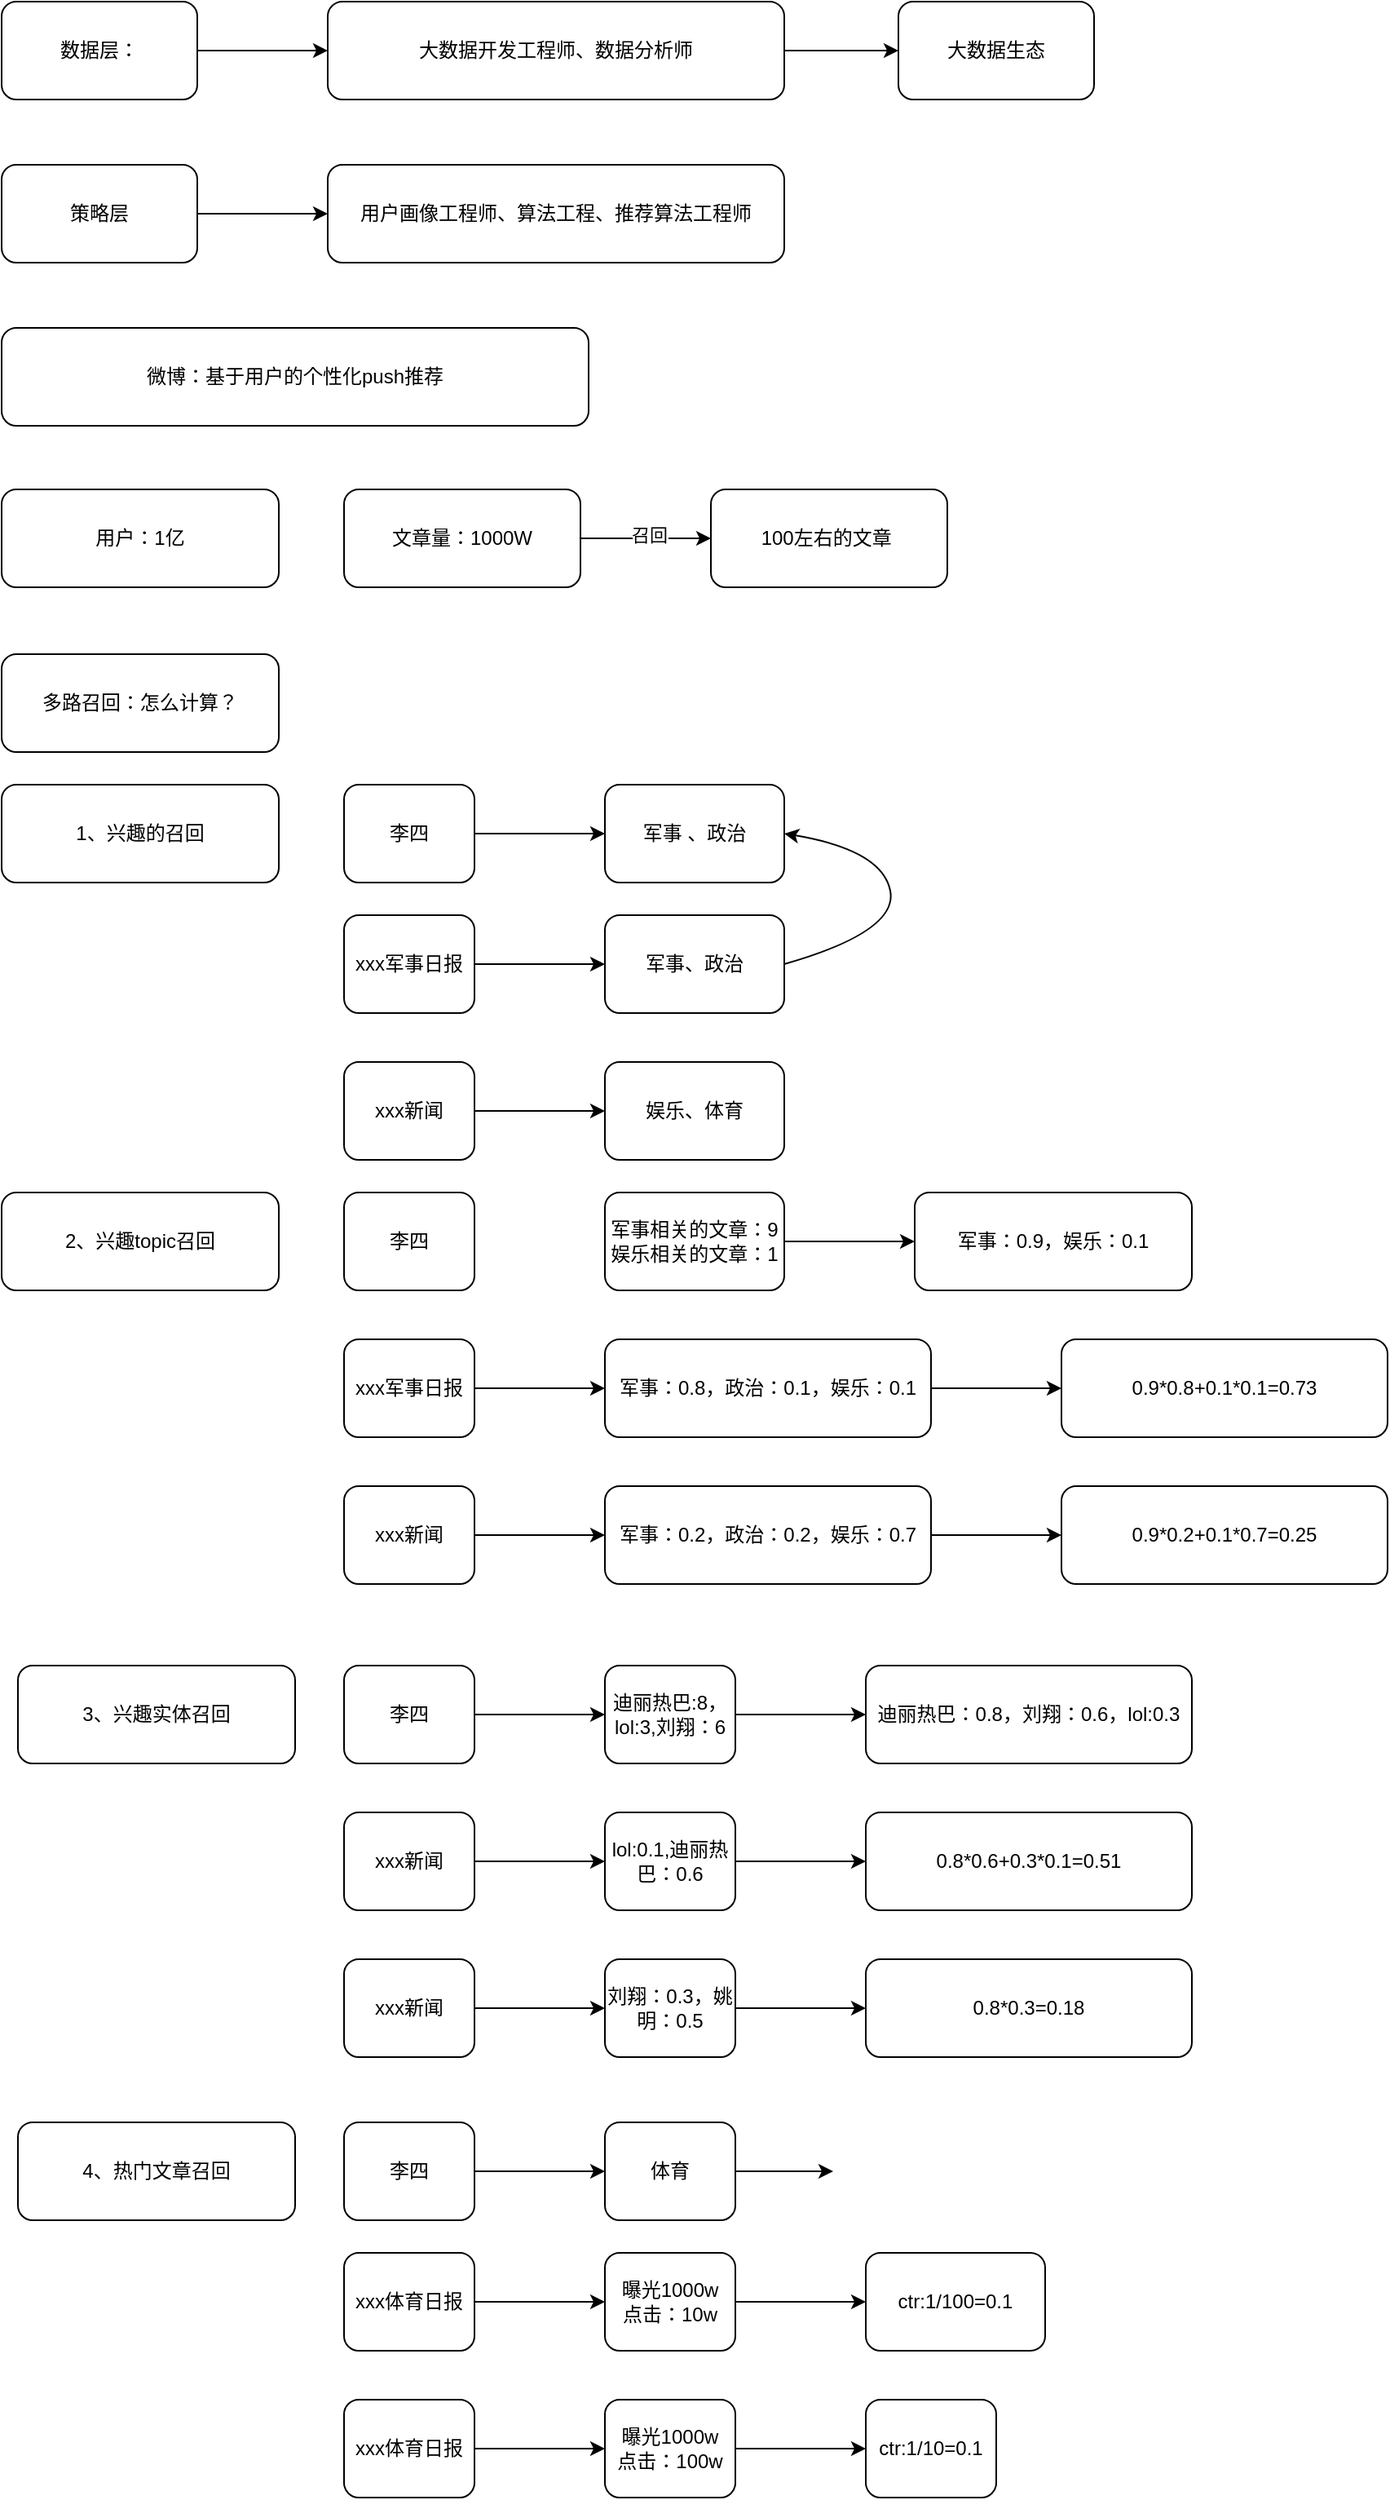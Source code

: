 <mxfile version="14.7.3" type="github">
  <diagram id="aGjBzYPCcA2h3IF1zO_B" name="Page-1">
    <mxGraphModel dx="946" dy="640" grid="1" gridSize="10" guides="1" tooltips="1" connect="1" arrows="1" fold="1" page="1" pageScale="1" pageWidth="850" pageHeight="1100" math="0" shadow="0">
      <root>
        <mxCell id="0" />
        <mxCell id="1" parent="0" />
        <mxCell id="DoGWMMPVOWEvS4FoPDLW-3" value="" style="edgeStyle=orthogonalEdgeStyle;rounded=0;orthogonalLoop=1;jettySize=auto;html=1;" edge="1" parent="1" source="DoGWMMPVOWEvS4FoPDLW-1" target="DoGWMMPVOWEvS4FoPDLW-2">
          <mxGeometry relative="1" as="geometry" />
        </mxCell>
        <mxCell id="DoGWMMPVOWEvS4FoPDLW-1" value="数据层：" style="rounded=1;whiteSpace=wrap;html=1;" vertex="1" parent="1">
          <mxGeometry x="70" y="60" width="120" height="60" as="geometry" />
        </mxCell>
        <mxCell id="DoGWMMPVOWEvS4FoPDLW-5" value="" style="edgeStyle=orthogonalEdgeStyle;rounded=0;orthogonalLoop=1;jettySize=auto;html=1;" edge="1" parent="1" source="DoGWMMPVOWEvS4FoPDLW-2" target="DoGWMMPVOWEvS4FoPDLW-4">
          <mxGeometry relative="1" as="geometry" />
        </mxCell>
        <mxCell id="DoGWMMPVOWEvS4FoPDLW-2" value="大数据开发工程师、数据分析师" style="rounded=1;whiteSpace=wrap;html=1;" vertex="1" parent="1">
          <mxGeometry x="270" y="60" width="280" height="60" as="geometry" />
        </mxCell>
        <mxCell id="DoGWMMPVOWEvS4FoPDLW-4" value="大数据生态" style="rounded=1;whiteSpace=wrap;html=1;" vertex="1" parent="1">
          <mxGeometry x="620" y="60" width="120" height="60" as="geometry" />
        </mxCell>
        <mxCell id="DoGWMMPVOWEvS4FoPDLW-8" value="" style="edgeStyle=orthogonalEdgeStyle;rounded=0;orthogonalLoop=1;jettySize=auto;html=1;" edge="1" parent="1" source="DoGWMMPVOWEvS4FoPDLW-6" target="DoGWMMPVOWEvS4FoPDLW-7">
          <mxGeometry relative="1" as="geometry" />
        </mxCell>
        <mxCell id="DoGWMMPVOWEvS4FoPDLW-6" value="策略层" style="rounded=1;whiteSpace=wrap;html=1;" vertex="1" parent="1">
          <mxGeometry x="70" y="160" width="120" height="60" as="geometry" />
        </mxCell>
        <mxCell id="DoGWMMPVOWEvS4FoPDLW-7" value="用户画像工程师、算法工程、推荐算法工程师" style="rounded=1;whiteSpace=wrap;html=1;" vertex="1" parent="1">
          <mxGeometry x="270" y="160" width="280" height="60" as="geometry" />
        </mxCell>
        <mxCell id="DoGWMMPVOWEvS4FoPDLW-11" value="微博：基于用户的个性化push推荐" style="rounded=1;whiteSpace=wrap;html=1;" vertex="1" parent="1">
          <mxGeometry x="70" y="260" width="360" height="60" as="geometry" />
        </mxCell>
        <mxCell id="DoGWMMPVOWEvS4FoPDLW-12" value="用户：1亿" style="rounded=1;whiteSpace=wrap;html=1;" vertex="1" parent="1">
          <mxGeometry x="70" y="359" width="170" height="60" as="geometry" />
        </mxCell>
        <mxCell id="DoGWMMPVOWEvS4FoPDLW-16" value="" style="edgeStyle=orthogonalEdgeStyle;rounded=0;orthogonalLoop=1;jettySize=auto;html=1;" edge="1" parent="1" source="DoGWMMPVOWEvS4FoPDLW-13" target="DoGWMMPVOWEvS4FoPDLW-15">
          <mxGeometry relative="1" as="geometry" />
        </mxCell>
        <mxCell id="DoGWMMPVOWEvS4FoPDLW-17" value="召回" style="edgeLabel;html=1;align=center;verticalAlign=middle;resizable=0;points=[];" vertex="1" connectable="0" parent="DoGWMMPVOWEvS4FoPDLW-16">
          <mxGeometry x="0.05" y="2" relative="1" as="geometry">
            <mxPoint as="offset" />
          </mxGeometry>
        </mxCell>
        <mxCell id="DoGWMMPVOWEvS4FoPDLW-13" value="文章量：1000W" style="rounded=1;whiteSpace=wrap;html=1;" vertex="1" parent="1">
          <mxGeometry x="280" y="359" width="145" height="60" as="geometry" />
        </mxCell>
        <mxCell id="DoGWMMPVOWEvS4FoPDLW-14" value="多路召回：怎么计算？" style="rounded=1;whiteSpace=wrap;html=1;" vertex="1" parent="1">
          <mxGeometry x="70" y="460" width="170" height="60" as="geometry" />
        </mxCell>
        <mxCell id="DoGWMMPVOWEvS4FoPDLW-15" value="100左右的文章&amp;nbsp;" style="rounded=1;whiteSpace=wrap;html=1;" vertex="1" parent="1">
          <mxGeometry x="505" y="359" width="145" height="60" as="geometry" />
        </mxCell>
        <mxCell id="DoGWMMPVOWEvS4FoPDLW-19" value="1、兴趣的召回" style="rounded=1;whiteSpace=wrap;html=1;" vertex="1" parent="1">
          <mxGeometry x="70" y="540" width="170" height="60" as="geometry" />
        </mxCell>
        <mxCell id="DoGWMMPVOWEvS4FoPDLW-23" value="" style="edgeStyle=orthogonalEdgeStyle;rounded=0;orthogonalLoop=1;jettySize=auto;html=1;" edge="1" parent="1" source="DoGWMMPVOWEvS4FoPDLW-20" target="DoGWMMPVOWEvS4FoPDLW-22">
          <mxGeometry relative="1" as="geometry" />
        </mxCell>
        <mxCell id="DoGWMMPVOWEvS4FoPDLW-20" value="李四" style="rounded=1;whiteSpace=wrap;html=1;" vertex="1" parent="1">
          <mxGeometry x="280" y="540" width="80" height="60" as="geometry" />
        </mxCell>
        <mxCell id="DoGWMMPVOWEvS4FoPDLW-22" value="军事 、政治" style="rounded=1;whiteSpace=wrap;html=1;" vertex="1" parent="1">
          <mxGeometry x="440" y="540" width="110" height="60" as="geometry" />
        </mxCell>
        <mxCell id="DoGWMMPVOWEvS4FoPDLW-27" value="" style="edgeStyle=orthogonalEdgeStyle;rounded=0;orthogonalLoop=1;jettySize=auto;html=1;" edge="1" parent="1" source="DoGWMMPVOWEvS4FoPDLW-24" target="DoGWMMPVOWEvS4FoPDLW-26">
          <mxGeometry relative="1" as="geometry" />
        </mxCell>
        <mxCell id="DoGWMMPVOWEvS4FoPDLW-24" value="xxx军事日报" style="rounded=1;whiteSpace=wrap;html=1;" vertex="1" parent="1">
          <mxGeometry x="280" y="620" width="80" height="60" as="geometry" />
        </mxCell>
        <mxCell id="DoGWMMPVOWEvS4FoPDLW-26" value="军事、政治" style="rounded=1;whiteSpace=wrap;html=1;" vertex="1" parent="1">
          <mxGeometry x="440" y="620" width="110" height="60" as="geometry" />
        </mxCell>
        <mxCell id="DoGWMMPVOWEvS4FoPDLW-30" value="" style="edgeStyle=orthogonalEdgeStyle;rounded=0;orthogonalLoop=1;jettySize=auto;html=1;" edge="1" parent="1" source="DoGWMMPVOWEvS4FoPDLW-28" target="DoGWMMPVOWEvS4FoPDLW-29">
          <mxGeometry relative="1" as="geometry" />
        </mxCell>
        <mxCell id="DoGWMMPVOWEvS4FoPDLW-28" value="xxx新闻" style="rounded=1;whiteSpace=wrap;html=1;" vertex="1" parent="1">
          <mxGeometry x="280" y="710" width="80" height="60" as="geometry" />
        </mxCell>
        <mxCell id="DoGWMMPVOWEvS4FoPDLW-29" value="娱乐、体育" style="rounded=1;whiteSpace=wrap;html=1;" vertex="1" parent="1">
          <mxGeometry x="440" y="710" width="110" height="60" as="geometry" />
        </mxCell>
        <mxCell id="DoGWMMPVOWEvS4FoPDLW-31" value="" style="curved=1;endArrow=classic;html=1;entryX=1;entryY=0.5;entryDx=0;entryDy=0;" edge="1" parent="1" target="DoGWMMPVOWEvS4FoPDLW-22">
          <mxGeometry width="50" height="50" relative="1" as="geometry">
            <mxPoint x="550" y="650" as="sourcePoint" />
            <mxPoint x="600" y="600" as="targetPoint" />
            <Array as="points">
              <mxPoint x="620" y="630" />
              <mxPoint x="610" y="580" />
            </Array>
          </mxGeometry>
        </mxCell>
        <mxCell id="DoGWMMPVOWEvS4FoPDLW-32" value="2、兴趣topic召回" style="rounded=1;whiteSpace=wrap;html=1;" vertex="1" parent="1">
          <mxGeometry x="70" y="790" width="170" height="60" as="geometry" />
        </mxCell>
        <mxCell id="DoGWMMPVOWEvS4FoPDLW-33" value="李四" style="rounded=1;whiteSpace=wrap;html=1;" vertex="1" parent="1">
          <mxGeometry x="280" y="790" width="80" height="60" as="geometry" />
        </mxCell>
        <mxCell id="DoGWMMPVOWEvS4FoPDLW-36" value="" style="edgeStyle=orthogonalEdgeStyle;rounded=0;orthogonalLoop=1;jettySize=auto;html=1;" edge="1" parent="1" source="DoGWMMPVOWEvS4FoPDLW-34" target="DoGWMMPVOWEvS4FoPDLW-35">
          <mxGeometry relative="1" as="geometry" />
        </mxCell>
        <mxCell id="DoGWMMPVOWEvS4FoPDLW-34" value="军事相关的文章：9&lt;br&gt;娱乐相关的文章：1" style="rounded=1;whiteSpace=wrap;html=1;" vertex="1" parent="1">
          <mxGeometry x="440" y="790" width="110" height="60" as="geometry" />
        </mxCell>
        <mxCell id="DoGWMMPVOWEvS4FoPDLW-35" value="军事：0.9，娱乐：0.1" style="rounded=1;whiteSpace=wrap;html=1;" vertex="1" parent="1">
          <mxGeometry x="630" y="790" width="170" height="60" as="geometry" />
        </mxCell>
        <mxCell id="DoGWMMPVOWEvS4FoPDLW-39" value="" style="edgeStyle=orthogonalEdgeStyle;rounded=0;orthogonalLoop=1;jettySize=auto;html=1;" edge="1" parent="1" source="DoGWMMPVOWEvS4FoPDLW-37" target="DoGWMMPVOWEvS4FoPDLW-38">
          <mxGeometry relative="1" as="geometry" />
        </mxCell>
        <mxCell id="DoGWMMPVOWEvS4FoPDLW-37" value="xxx军事日报" style="rounded=1;whiteSpace=wrap;html=1;" vertex="1" parent="1">
          <mxGeometry x="280" y="880" width="80" height="60" as="geometry" />
        </mxCell>
        <mxCell id="DoGWMMPVOWEvS4FoPDLW-44" value="" style="edgeStyle=orthogonalEdgeStyle;rounded=0;orthogonalLoop=1;jettySize=auto;html=1;" edge="1" parent="1" source="DoGWMMPVOWEvS4FoPDLW-38" target="DoGWMMPVOWEvS4FoPDLW-43">
          <mxGeometry relative="1" as="geometry" />
        </mxCell>
        <mxCell id="DoGWMMPVOWEvS4FoPDLW-38" value="军事：0.8，政治：0.1，娱乐：0.1" style="rounded=1;whiteSpace=wrap;html=1;" vertex="1" parent="1">
          <mxGeometry x="440" y="880" width="200" height="60" as="geometry" />
        </mxCell>
        <mxCell id="DoGWMMPVOWEvS4FoPDLW-42" value="" style="edgeStyle=orthogonalEdgeStyle;rounded=0;orthogonalLoop=1;jettySize=auto;html=1;" edge="1" parent="1" source="DoGWMMPVOWEvS4FoPDLW-40" target="DoGWMMPVOWEvS4FoPDLW-41">
          <mxGeometry relative="1" as="geometry" />
        </mxCell>
        <mxCell id="DoGWMMPVOWEvS4FoPDLW-40" value="xxx新闻" style="rounded=1;whiteSpace=wrap;html=1;" vertex="1" parent="1">
          <mxGeometry x="280" y="970" width="80" height="60" as="geometry" />
        </mxCell>
        <mxCell id="DoGWMMPVOWEvS4FoPDLW-46" value="" style="edgeStyle=orthogonalEdgeStyle;rounded=0;orthogonalLoop=1;jettySize=auto;html=1;" edge="1" parent="1" source="DoGWMMPVOWEvS4FoPDLW-41" target="DoGWMMPVOWEvS4FoPDLW-45">
          <mxGeometry relative="1" as="geometry" />
        </mxCell>
        <mxCell id="DoGWMMPVOWEvS4FoPDLW-41" value="军事：0.2，政治：0.2，娱乐：0.7" style="rounded=1;whiteSpace=wrap;html=1;" vertex="1" parent="1">
          <mxGeometry x="440" y="970" width="200" height="60" as="geometry" />
        </mxCell>
        <mxCell id="DoGWMMPVOWEvS4FoPDLW-43" value="0.9*0.8+0.1*0.1=0.73" style="rounded=1;whiteSpace=wrap;html=1;" vertex="1" parent="1">
          <mxGeometry x="720" y="880" width="200" height="60" as="geometry" />
        </mxCell>
        <mxCell id="DoGWMMPVOWEvS4FoPDLW-45" value="0.9*0.2+0.1*0.7=0.25" style="rounded=1;whiteSpace=wrap;html=1;" vertex="1" parent="1">
          <mxGeometry x="720" y="970" width="200" height="60" as="geometry" />
        </mxCell>
        <mxCell id="DoGWMMPVOWEvS4FoPDLW-47" value="3、兴趣实体召回" style="rounded=1;whiteSpace=wrap;html=1;" vertex="1" parent="1">
          <mxGeometry x="80" y="1080" width="170" height="60" as="geometry" />
        </mxCell>
        <mxCell id="DoGWMMPVOWEvS4FoPDLW-52" value="" style="edgeStyle=orthogonalEdgeStyle;rounded=0;orthogonalLoop=1;jettySize=auto;html=1;" edge="1" parent="1" source="DoGWMMPVOWEvS4FoPDLW-48" target="DoGWMMPVOWEvS4FoPDLW-51">
          <mxGeometry relative="1" as="geometry" />
        </mxCell>
        <mxCell id="DoGWMMPVOWEvS4FoPDLW-48" value="李四" style="rounded=1;whiteSpace=wrap;html=1;" vertex="1" parent="1">
          <mxGeometry x="280" y="1080" width="80" height="60" as="geometry" />
        </mxCell>
        <mxCell id="DoGWMMPVOWEvS4FoPDLW-54" value="" style="edgeStyle=orthogonalEdgeStyle;rounded=0;orthogonalLoop=1;jettySize=auto;html=1;" edge="1" parent="1" source="DoGWMMPVOWEvS4FoPDLW-49" target="DoGWMMPVOWEvS4FoPDLW-53">
          <mxGeometry relative="1" as="geometry" />
        </mxCell>
        <mxCell id="DoGWMMPVOWEvS4FoPDLW-49" value="xxx新闻" style="rounded=1;whiteSpace=wrap;html=1;" vertex="1" parent="1">
          <mxGeometry x="280" y="1170" width="80" height="60" as="geometry" />
        </mxCell>
        <mxCell id="DoGWMMPVOWEvS4FoPDLW-56" value="" style="edgeStyle=orthogonalEdgeStyle;rounded=0;orthogonalLoop=1;jettySize=auto;html=1;" edge="1" parent="1" source="DoGWMMPVOWEvS4FoPDLW-50" target="DoGWMMPVOWEvS4FoPDLW-55">
          <mxGeometry relative="1" as="geometry" />
        </mxCell>
        <mxCell id="DoGWMMPVOWEvS4FoPDLW-50" value="xxx新闻" style="rounded=1;whiteSpace=wrap;html=1;" vertex="1" parent="1">
          <mxGeometry x="280" y="1260" width="80" height="60" as="geometry" />
        </mxCell>
        <mxCell id="DoGWMMPVOWEvS4FoPDLW-58" value="" style="edgeStyle=orthogonalEdgeStyle;rounded=0;orthogonalLoop=1;jettySize=auto;html=1;" edge="1" parent="1" source="DoGWMMPVOWEvS4FoPDLW-51" target="DoGWMMPVOWEvS4FoPDLW-57">
          <mxGeometry relative="1" as="geometry" />
        </mxCell>
        <mxCell id="DoGWMMPVOWEvS4FoPDLW-51" value="迪丽热巴:8，lol:3,刘翔：6" style="rounded=1;whiteSpace=wrap;html=1;" vertex="1" parent="1">
          <mxGeometry x="440" y="1080" width="80" height="60" as="geometry" />
        </mxCell>
        <mxCell id="DoGWMMPVOWEvS4FoPDLW-60" value="" style="edgeStyle=orthogonalEdgeStyle;rounded=0;orthogonalLoop=1;jettySize=auto;html=1;" edge="1" parent="1" source="DoGWMMPVOWEvS4FoPDLW-53" target="DoGWMMPVOWEvS4FoPDLW-59">
          <mxGeometry relative="1" as="geometry" />
        </mxCell>
        <mxCell id="DoGWMMPVOWEvS4FoPDLW-53" value="lol:0.1,迪丽热巴：0.6" style="rounded=1;whiteSpace=wrap;html=1;" vertex="1" parent="1">
          <mxGeometry x="440" y="1170" width="80" height="60" as="geometry" />
        </mxCell>
        <mxCell id="DoGWMMPVOWEvS4FoPDLW-62" value="" style="edgeStyle=orthogonalEdgeStyle;rounded=0;orthogonalLoop=1;jettySize=auto;html=1;" edge="1" parent="1" source="DoGWMMPVOWEvS4FoPDLW-55" target="DoGWMMPVOWEvS4FoPDLW-61">
          <mxGeometry relative="1" as="geometry" />
        </mxCell>
        <mxCell id="DoGWMMPVOWEvS4FoPDLW-55" value="刘翔：0.3，姚明：0.5" style="rounded=1;whiteSpace=wrap;html=1;" vertex="1" parent="1">
          <mxGeometry x="440" y="1260" width="80" height="60" as="geometry" />
        </mxCell>
        <mxCell id="DoGWMMPVOWEvS4FoPDLW-57" value="迪丽热巴：0.8，刘翔：0.6，lol:0.3" style="rounded=1;whiteSpace=wrap;html=1;" vertex="1" parent="1">
          <mxGeometry x="600" y="1080" width="200" height="60" as="geometry" />
        </mxCell>
        <mxCell id="DoGWMMPVOWEvS4FoPDLW-59" value="0.8*0.6+0.3*0.1=0.51" style="rounded=1;whiteSpace=wrap;html=1;" vertex="1" parent="1">
          <mxGeometry x="600" y="1170" width="200" height="60" as="geometry" />
        </mxCell>
        <mxCell id="DoGWMMPVOWEvS4FoPDLW-61" value="0.8*0.3=0.18" style="rounded=1;whiteSpace=wrap;html=1;" vertex="1" parent="1">
          <mxGeometry x="600" y="1260" width="200" height="60" as="geometry" />
        </mxCell>
        <mxCell id="DoGWMMPVOWEvS4FoPDLW-63" value="4、热门文章召回" style="rounded=1;whiteSpace=wrap;html=1;" vertex="1" parent="1">
          <mxGeometry x="80" y="1360" width="170" height="60" as="geometry" />
        </mxCell>
        <mxCell id="DoGWMMPVOWEvS4FoPDLW-66" value="" style="edgeStyle=orthogonalEdgeStyle;rounded=0;orthogonalLoop=1;jettySize=auto;html=1;" edge="1" parent="1" source="DoGWMMPVOWEvS4FoPDLW-64" target="DoGWMMPVOWEvS4FoPDLW-65">
          <mxGeometry relative="1" as="geometry" />
        </mxCell>
        <mxCell id="DoGWMMPVOWEvS4FoPDLW-64" value="李四" style="rounded=1;whiteSpace=wrap;html=1;" vertex="1" parent="1">
          <mxGeometry x="280" y="1360" width="80" height="60" as="geometry" />
        </mxCell>
        <mxCell id="DoGWMMPVOWEvS4FoPDLW-68" value="" style="edgeStyle=orthogonalEdgeStyle;rounded=0;orthogonalLoop=1;jettySize=auto;html=1;" edge="1" parent="1" source="DoGWMMPVOWEvS4FoPDLW-65">
          <mxGeometry relative="1" as="geometry">
            <mxPoint x="580" y="1390" as="targetPoint" />
          </mxGeometry>
        </mxCell>
        <mxCell id="DoGWMMPVOWEvS4FoPDLW-65" value="体育" style="rounded=1;whiteSpace=wrap;html=1;" vertex="1" parent="1">
          <mxGeometry x="440" y="1360" width="80" height="60" as="geometry" />
        </mxCell>
        <mxCell id="DoGWMMPVOWEvS4FoPDLW-71" value="" style="edgeStyle=orthogonalEdgeStyle;rounded=0;orthogonalLoop=1;jettySize=auto;html=1;" edge="1" parent="1" source="DoGWMMPVOWEvS4FoPDLW-69" target="DoGWMMPVOWEvS4FoPDLW-70">
          <mxGeometry relative="1" as="geometry" />
        </mxCell>
        <mxCell id="DoGWMMPVOWEvS4FoPDLW-69" value="xxx体育日报" style="rounded=1;whiteSpace=wrap;html=1;" vertex="1" parent="1">
          <mxGeometry x="280" y="1440" width="80" height="60" as="geometry" />
        </mxCell>
        <mxCell id="DoGWMMPVOWEvS4FoPDLW-73" value="" style="edgeStyle=orthogonalEdgeStyle;rounded=0;orthogonalLoop=1;jettySize=auto;html=1;" edge="1" parent="1" source="DoGWMMPVOWEvS4FoPDLW-70" target="DoGWMMPVOWEvS4FoPDLW-72">
          <mxGeometry relative="1" as="geometry" />
        </mxCell>
        <mxCell id="DoGWMMPVOWEvS4FoPDLW-70" value="曝光1000w&lt;br&gt;点击：10w" style="rounded=1;whiteSpace=wrap;html=1;" vertex="1" parent="1">
          <mxGeometry x="440" y="1440" width="80" height="60" as="geometry" />
        </mxCell>
        <mxCell id="DoGWMMPVOWEvS4FoPDLW-72" value="ctr:1/100=0.1" style="rounded=1;whiteSpace=wrap;html=1;" vertex="1" parent="1">
          <mxGeometry x="600" y="1440" width="110" height="60" as="geometry" />
        </mxCell>
        <mxCell id="DoGWMMPVOWEvS4FoPDLW-76" value="" style="edgeStyle=orthogonalEdgeStyle;rounded=0;orthogonalLoop=1;jettySize=auto;html=1;" edge="1" parent="1" source="DoGWMMPVOWEvS4FoPDLW-74" target="DoGWMMPVOWEvS4FoPDLW-75">
          <mxGeometry relative="1" as="geometry" />
        </mxCell>
        <mxCell id="DoGWMMPVOWEvS4FoPDLW-74" value="xxx体育日报" style="rounded=1;whiteSpace=wrap;html=1;" vertex="1" parent="1">
          <mxGeometry x="280" y="1530" width="80" height="60" as="geometry" />
        </mxCell>
        <mxCell id="DoGWMMPVOWEvS4FoPDLW-78" value="" style="edgeStyle=orthogonalEdgeStyle;rounded=0;orthogonalLoop=1;jettySize=auto;html=1;" edge="1" parent="1" source="DoGWMMPVOWEvS4FoPDLW-75" target="DoGWMMPVOWEvS4FoPDLW-77">
          <mxGeometry relative="1" as="geometry" />
        </mxCell>
        <mxCell id="DoGWMMPVOWEvS4FoPDLW-75" value="曝光1000w&lt;br&gt;点击：100w" style="rounded=1;whiteSpace=wrap;html=1;" vertex="1" parent="1">
          <mxGeometry x="440" y="1530" width="80" height="60" as="geometry" />
        </mxCell>
        <mxCell id="DoGWMMPVOWEvS4FoPDLW-77" value="ctr:1/10=0.1" style="rounded=1;whiteSpace=wrap;html=1;" vertex="1" parent="1">
          <mxGeometry x="600" y="1530" width="80" height="60" as="geometry" />
        </mxCell>
      </root>
    </mxGraphModel>
  </diagram>
</mxfile>
